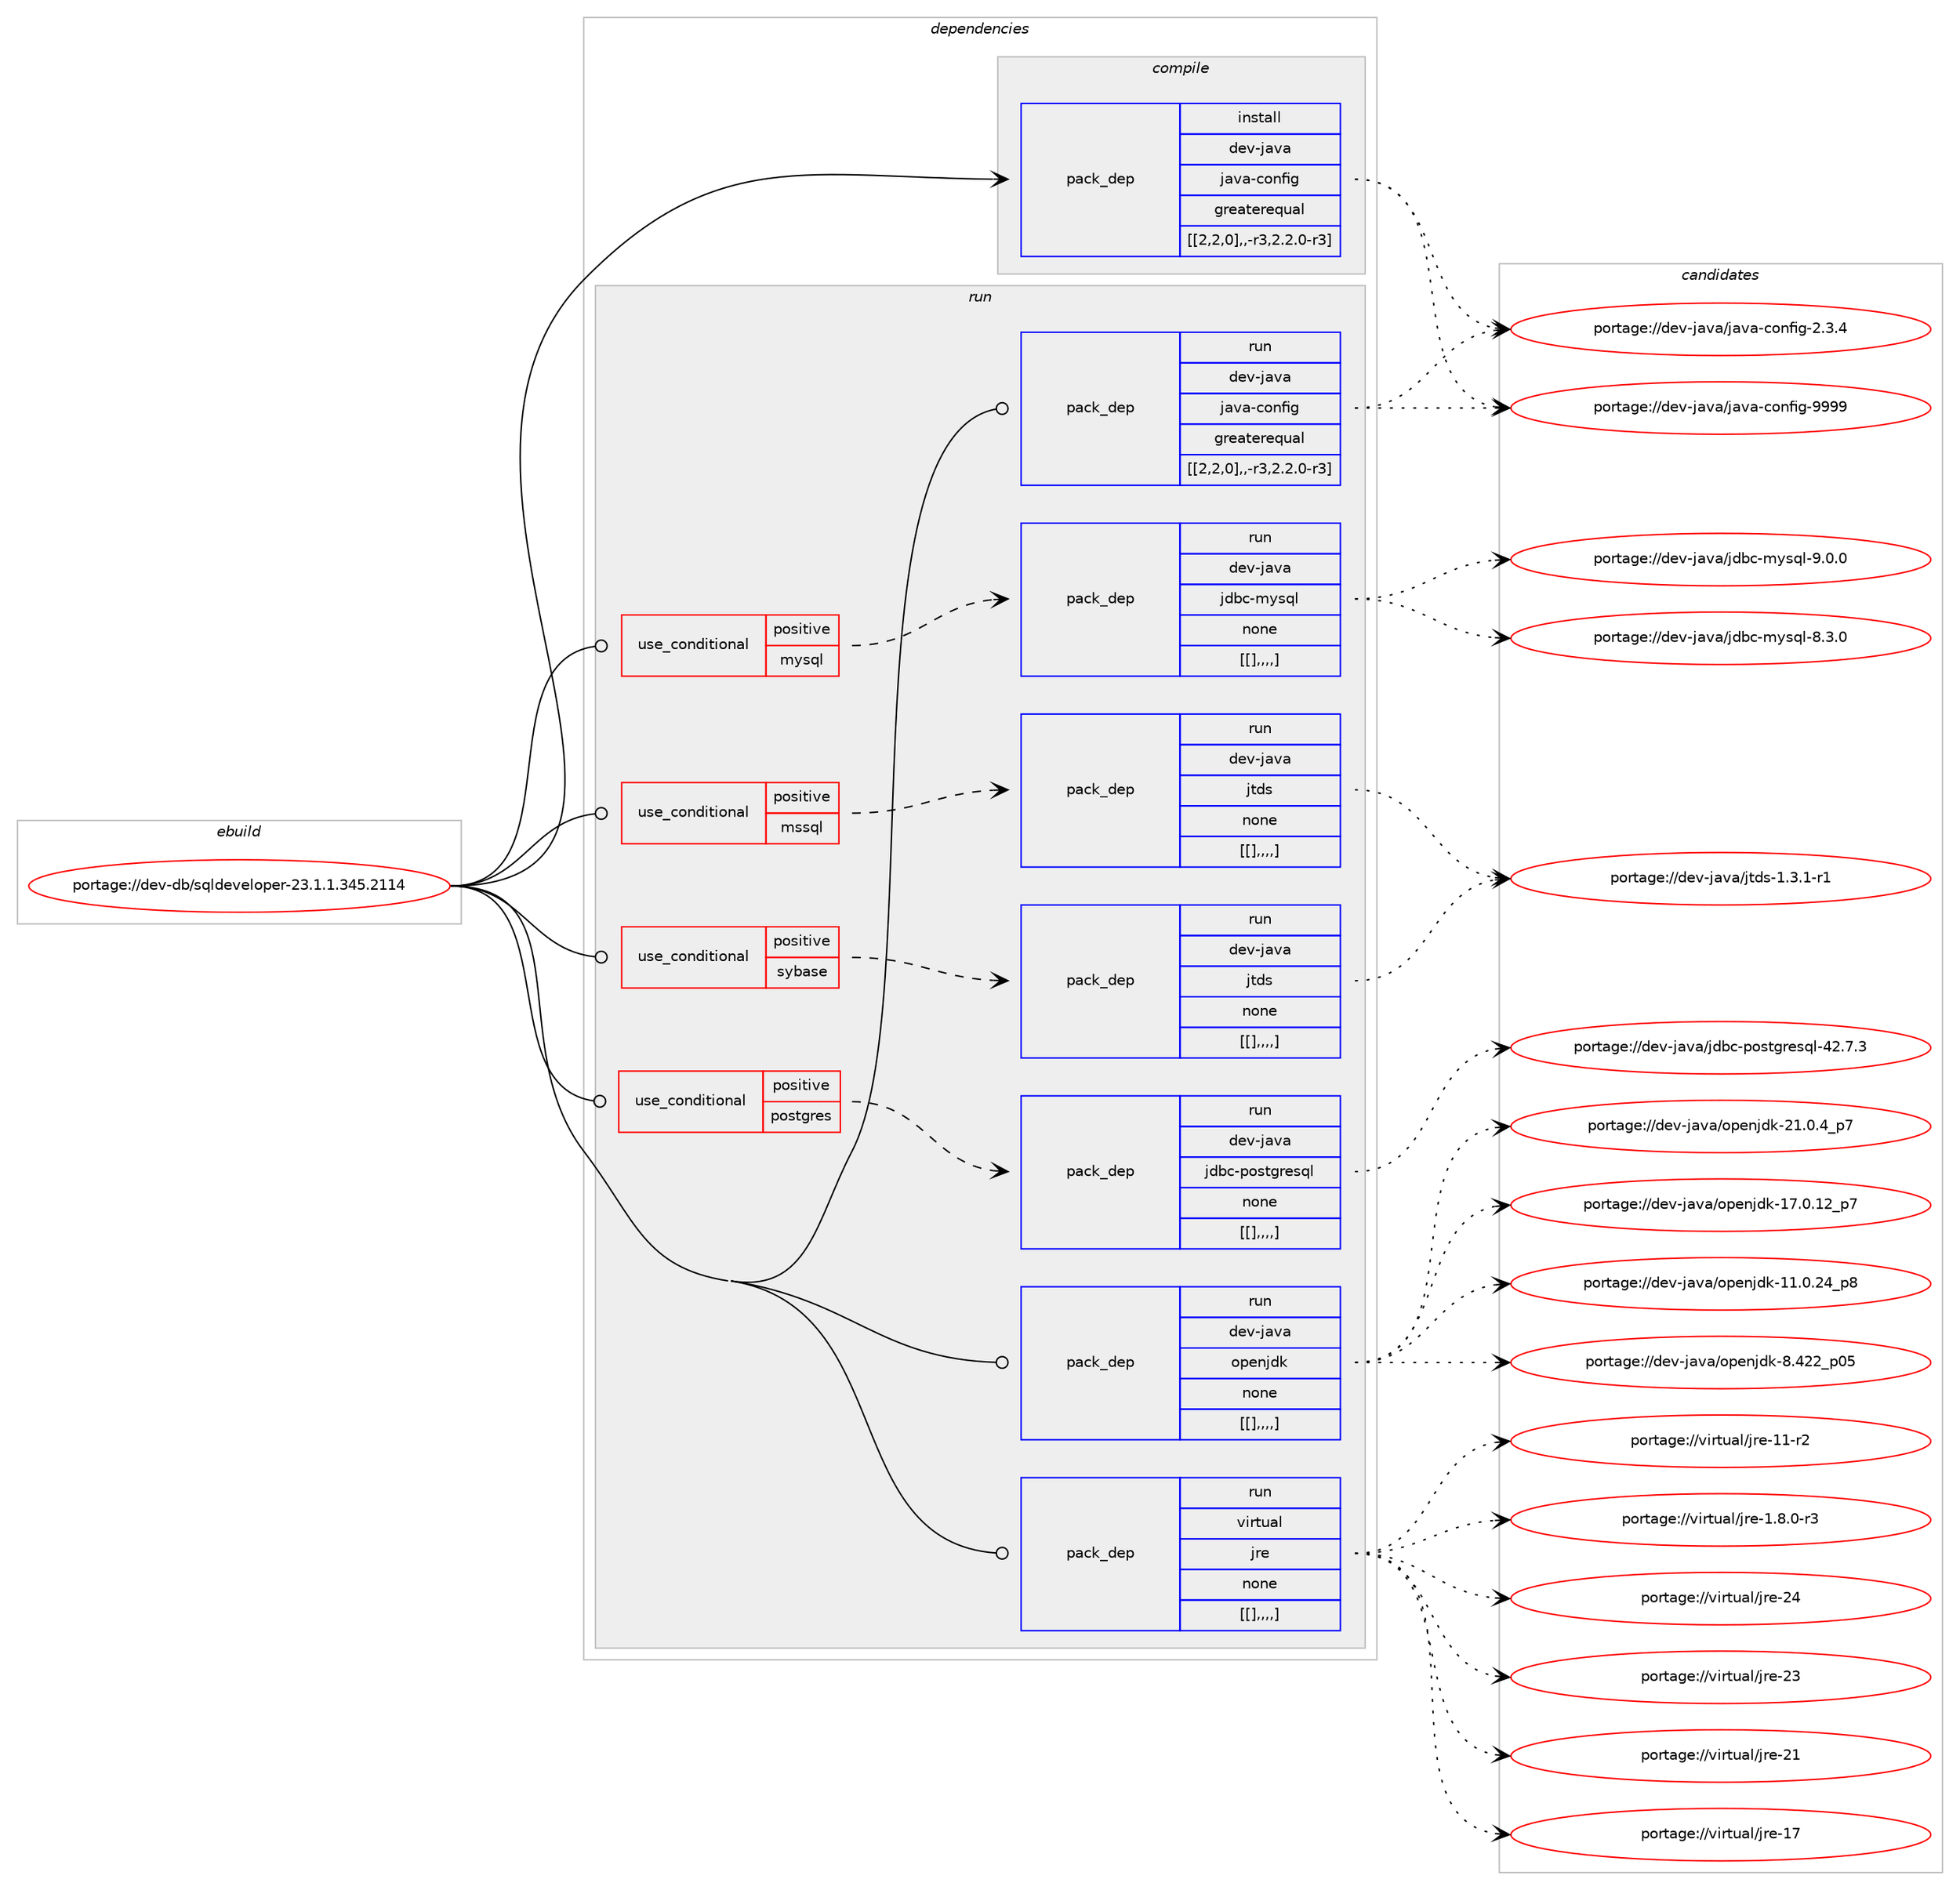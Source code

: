 digraph prolog {

# *************
# Graph options
# *************

newrank=true;
concentrate=true;
compound=true;
graph [rankdir=LR,fontname=Helvetica,fontsize=10,ranksep=1.5];#, ranksep=2.5, nodesep=0.2];
edge  [arrowhead=vee];
node  [fontname=Helvetica,fontsize=10];

# **********
# The ebuild
# **********

subgraph cluster_leftcol {
color=gray;
label=<<i>ebuild</i>>;
id [label="portage://dev-db/sqldeveloper-23.1.1.345.2114", color=red, width=4, href="../dev-db/sqldeveloper-23.1.1.345.2114.svg"];
}

# ****************
# The dependencies
# ****************

subgraph cluster_midcol {
color=gray;
label=<<i>dependencies</i>>;
subgraph cluster_compile {
fillcolor="#eeeeee";
style=filled;
label=<<i>compile</i>>;
subgraph pack50921 {
dependency71236 [label=<<TABLE BORDER="0" CELLBORDER="1" CELLSPACING="0" CELLPADDING="4" WIDTH="220"><TR><TD ROWSPAN="6" CELLPADDING="30">pack_dep</TD></TR><TR><TD WIDTH="110">install</TD></TR><TR><TD>dev-java</TD></TR><TR><TD>java-config</TD></TR><TR><TD>greaterequal</TD></TR><TR><TD>[[2,2,0],,-r3,2.2.0-r3]</TD></TR></TABLE>>, shape=none, color=blue];
}
id:e -> dependency71236:w [weight=20,style="solid",arrowhead="vee"];
}
subgraph cluster_compileandrun {
fillcolor="#eeeeee";
style=filled;
label=<<i>compile and run</i>>;
}
subgraph cluster_run {
fillcolor="#eeeeee";
style=filled;
label=<<i>run</i>>;
subgraph cond19372 {
dependency71237 [label=<<TABLE BORDER="0" CELLBORDER="1" CELLSPACING="0" CELLPADDING="4"><TR><TD ROWSPAN="3" CELLPADDING="10">use_conditional</TD></TR><TR><TD>positive</TD></TR><TR><TD>mssql</TD></TR></TABLE>>, shape=none, color=red];
subgraph pack50922 {
dependency71238 [label=<<TABLE BORDER="0" CELLBORDER="1" CELLSPACING="0" CELLPADDING="4" WIDTH="220"><TR><TD ROWSPAN="6" CELLPADDING="30">pack_dep</TD></TR><TR><TD WIDTH="110">run</TD></TR><TR><TD>dev-java</TD></TR><TR><TD>jtds</TD></TR><TR><TD>none</TD></TR><TR><TD>[[],,,,]</TD></TR></TABLE>>, shape=none, color=blue];
}
dependency71237:e -> dependency71238:w [weight=20,style="dashed",arrowhead="vee"];
}
id:e -> dependency71237:w [weight=20,style="solid",arrowhead="odot"];
subgraph cond19373 {
dependency71239 [label=<<TABLE BORDER="0" CELLBORDER="1" CELLSPACING="0" CELLPADDING="4"><TR><TD ROWSPAN="3" CELLPADDING="10">use_conditional</TD></TR><TR><TD>positive</TD></TR><TR><TD>mysql</TD></TR></TABLE>>, shape=none, color=red];
subgraph pack50923 {
dependency71240 [label=<<TABLE BORDER="0" CELLBORDER="1" CELLSPACING="0" CELLPADDING="4" WIDTH="220"><TR><TD ROWSPAN="6" CELLPADDING="30">pack_dep</TD></TR><TR><TD WIDTH="110">run</TD></TR><TR><TD>dev-java</TD></TR><TR><TD>jdbc-mysql</TD></TR><TR><TD>none</TD></TR><TR><TD>[[],,,,]</TD></TR></TABLE>>, shape=none, color=blue];
}
dependency71239:e -> dependency71240:w [weight=20,style="dashed",arrowhead="vee"];
}
id:e -> dependency71239:w [weight=20,style="solid",arrowhead="odot"];
subgraph cond19374 {
dependency71241 [label=<<TABLE BORDER="0" CELLBORDER="1" CELLSPACING="0" CELLPADDING="4"><TR><TD ROWSPAN="3" CELLPADDING="10">use_conditional</TD></TR><TR><TD>positive</TD></TR><TR><TD>postgres</TD></TR></TABLE>>, shape=none, color=red];
subgraph pack50924 {
dependency71242 [label=<<TABLE BORDER="0" CELLBORDER="1" CELLSPACING="0" CELLPADDING="4" WIDTH="220"><TR><TD ROWSPAN="6" CELLPADDING="30">pack_dep</TD></TR><TR><TD WIDTH="110">run</TD></TR><TR><TD>dev-java</TD></TR><TR><TD>jdbc-postgresql</TD></TR><TR><TD>none</TD></TR><TR><TD>[[],,,,]</TD></TR></TABLE>>, shape=none, color=blue];
}
dependency71241:e -> dependency71242:w [weight=20,style="dashed",arrowhead="vee"];
}
id:e -> dependency71241:w [weight=20,style="solid",arrowhead="odot"];
subgraph cond19375 {
dependency71243 [label=<<TABLE BORDER="0" CELLBORDER="1" CELLSPACING="0" CELLPADDING="4"><TR><TD ROWSPAN="3" CELLPADDING="10">use_conditional</TD></TR><TR><TD>positive</TD></TR><TR><TD>sybase</TD></TR></TABLE>>, shape=none, color=red];
subgraph pack50925 {
dependency71244 [label=<<TABLE BORDER="0" CELLBORDER="1" CELLSPACING="0" CELLPADDING="4" WIDTH="220"><TR><TD ROWSPAN="6" CELLPADDING="30">pack_dep</TD></TR><TR><TD WIDTH="110">run</TD></TR><TR><TD>dev-java</TD></TR><TR><TD>jtds</TD></TR><TR><TD>none</TD></TR><TR><TD>[[],,,,]</TD></TR></TABLE>>, shape=none, color=blue];
}
dependency71243:e -> dependency71244:w [weight=20,style="dashed",arrowhead="vee"];
}
id:e -> dependency71243:w [weight=20,style="solid",arrowhead="odot"];
subgraph pack50926 {
dependency71245 [label=<<TABLE BORDER="0" CELLBORDER="1" CELLSPACING="0" CELLPADDING="4" WIDTH="220"><TR><TD ROWSPAN="6" CELLPADDING="30">pack_dep</TD></TR><TR><TD WIDTH="110">run</TD></TR><TR><TD>dev-java</TD></TR><TR><TD>java-config</TD></TR><TR><TD>greaterequal</TD></TR><TR><TD>[[2,2,0],,-r3,2.2.0-r3]</TD></TR></TABLE>>, shape=none, color=blue];
}
id:e -> dependency71245:w [weight=20,style="solid",arrowhead="odot"];
subgraph pack50927 {
dependency71246 [label=<<TABLE BORDER="0" CELLBORDER="1" CELLSPACING="0" CELLPADDING="4" WIDTH="220"><TR><TD ROWSPAN="6" CELLPADDING="30">pack_dep</TD></TR><TR><TD WIDTH="110">run</TD></TR><TR><TD>dev-java</TD></TR><TR><TD>openjdk</TD></TR><TR><TD>none</TD></TR><TR><TD>[[],,,,]</TD></TR></TABLE>>, shape=none, color=blue];
}
id:e -> dependency71246:w [weight=20,style="solid",arrowhead="odot"];
subgraph pack50928 {
dependency71247 [label=<<TABLE BORDER="0" CELLBORDER="1" CELLSPACING="0" CELLPADDING="4" WIDTH="220"><TR><TD ROWSPAN="6" CELLPADDING="30">pack_dep</TD></TR><TR><TD WIDTH="110">run</TD></TR><TR><TD>virtual</TD></TR><TR><TD>jre</TD></TR><TR><TD>none</TD></TR><TR><TD>[[],,,,]</TD></TR></TABLE>>, shape=none, color=blue];
}
id:e -> dependency71247:w [weight=20,style="solid",arrowhead="odot"];
}
}

# **************
# The candidates
# **************

subgraph cluster_choices {
rank=same;
color=gray;
label=<<i>candidates</i>>;

subgraph choice50921 {
color=black;
nodesep=1;
choice10010111845106971189747106971189745991111101021051034557575757 [label="portage://dev-java/java-config-9999", color=red, width=4,href="../dev-java/java-config-9999.svg"];
choice1001011184510697118974710697118974599111110102105103455046514652 [label="portage://dev-java/java-config-2.3.4", color=red, width=4,href="../dev-java/java-config-2.3.4.svg"];
dependency71236:e -> choice10010111845106971189747106971189745991111101021051034557575757:w [style=dotted,weight="100"];
dependency71236:e -> choice1001011184510697118974710697118974599111110102105103455046514652:w [style=dotted,weight="100"];
}
subgraph choice50922 {
color=black;
nodesep=1;
choice100101118451069711897471061161001154549465146494511449 [label="portage://dev-java/jtds-1.3.1-r1", color=red, width=4,href="../dev-java/jtds-1.3.1-r1.svg"];
dependency71238:e -> choice100101118451069711897471061161001154549465146494511449:w [style=dotted,weight="100"];
}
subgraph choice50923 {
color=black;
nodesep=1;
choice10010111845106971189747106100989945109121115113108455746484648 [label="portage://dev-java/jdbc-mysql-9.0.0", color=red, width=4,href="../dev-java/jdbc-mysql-9.0.0.svg"];
choice10010111845106971189747106100989945109121115113108455646514648 [label="portage://dev-java/jdbc-mysql-8.3.0", color=red, width=4,href="../dev-java/jdbc-mysql-8.3.0.svg"];
dependency71240:e -> choice10010111845106971189747106100989945109121115113108455746484648:w [style=dotted,weight="100"];
dependency71240:e -> choice10010111845106971189747106100989945109121115113108455646514648:w [style=dotted,weight="100"];
}
subgraph choice50924 {
color=black;
nodesep=1;
choice1001011184510697118974710610098994511211111511610311410111511310845525046554651 [label="portage://dev-java/jdbc-postgresql-42.7.3", color=red, width=4,href="../dev-java/jdbc-postgresql-42.7.3.svg"];
dependency71242:e -> choice1001011184510697118974710610098994511211111511610311410111511310845525046554651:w [style=dotted,weight="100"];
}
subgraph choice50925 {
color=black;
nodesep=1;
choice100101118451069711897471061161001154549465146494511449 [label="portage://dev-java/jtds-1.3.1-r1", color=red, width=4,href="../dev-java/jtds-1.3.1-r1.svg"];
dependency71244:e -> choice100101118451069711897471061161001154549465146494511449:w [style=dotted,weight="100"];
}
subgraph choice50926 {
color=black;
nodesep=1;
choice10010111845106971189747106971189745991111101021051034557575757 [label="portage://dev-java/java-config-9999", color=red, width=4,href="../dev-java/java-config-9999.svg"];
choice1001011184510697118974710697118974599111110102105103455046514652 [label="portage://dev-java/java-config-2.3.4", color=red, width=4,href="../dev-java/java-config-2.3.4.svg"];
dependency71245:e -> choice10010111845106971189747106971189745991111101021051034557575757:w [style=dotted,weight="100"];
dependency71245:e -> choice1001011184510697118974710697118974599111110102105103455046514652:w [style=dotted,weight="100"];
}
subgraph choice50927 {
color=black;
nodesep=1;
choice10010111845106971189747111112101110106100107455049464846529511255 [label="portage://dev-java/openjdk-21.0.4_p7", color=red, width=4,href="../dev-java/openjdk-21.0.4_p7.svg"];
choice1001011184510697118974711111210111010610010745495546484649509511255 [label="portage://dev-java/openjdk-17.0.12_p7", color=red, width=4,href="../dev-java/openjdk-17.0.12_p7.svg"];
choice1001011184510697118974711111210111010610010745494946484650529511256 [label="portage://dev-java/openjdk-11.0.24_p8", color=red, width=4,href="../dev-java/openjdk-11.0.24_p8.svg"];
choice10010111845106971189747111112101110106100107455646525050951124853 [label="portage://dev-java/openjdk-8.422_p05", color=red, width=4,href="../dev-java/openjdk-8.422_p05.svg"];
dependency71246:e -> choice10010111845106971189747111112101110106100107455049464846529511255:w [style=dotted,weight="100"];
dependency71246:e -> choice1001011184510697118974711111210111010610010745495546484649509511255:w [style=dotted,weight="100"];
dependency71246:e -> choice1001011184510697118974711111210111010610010745494946484650529511256:w [style=dotted,weight="100"];
dependency71246:e -> choice10010111845106971189747111112101110106100107455646525050951124853:w [style=dotted,weight="100"];
}
subgraph choice50928 {
color=black;
nodesep=1;
choice1181051141161179710847106114101455052 [label="portage://virtual/jre-24", color=red, width=4,href="../virtual/jre-24.svg"];
choice1181051141161179710847106114101455051 [label="portage://virtual/jre-23", color=red, width=4,href="../virtual/jre-23.svg"];
choice1181051141161179710847106114101455049 [label="portage://virtual/jre-21", color=red, width=4,href="../virtual/jre-21.svg"];
choice1181051141161179710847106114101454955 [label="portage://virtual/jre-17", color=red, width=4,href="../virtual/jre-17.svg"];
choice11810511411611797108471061141014549494511450 [label="portage://virtual/jre-11-r2", color=red, width=4,href="../virtual/jre-11-r2.svg"];
choice11810511411611797108471061141014549465646484511451 [label="portage://virtual/jre-1.8.0-r3", color=red, width=4,href="../virtual/jre-1.8.0-r3.svg"];
dependency71247:e -> choice1181051141161179710847106114101455052:w [style=dotted,weight="100"];
dependency71247:e -> choice1181051141161179710847106114101455051:w [style=dotted,weight="100"];
dependency71247:e -> choice1181051141161179710847106114101455049:w [style=dotted,weight="100"];
dependency71247:e -> choice1181051141161179710847106114101454955:w [style=dotted,weight="100"];
dependency71247:e -> choice11810511411611797108471061141014549494511450:w [style=dotted,weight="100"];
dependency71247:e -> choice11810511411611797108471061141014549465646484511451:w [style=dotted,weight="100"];
}
}

}
